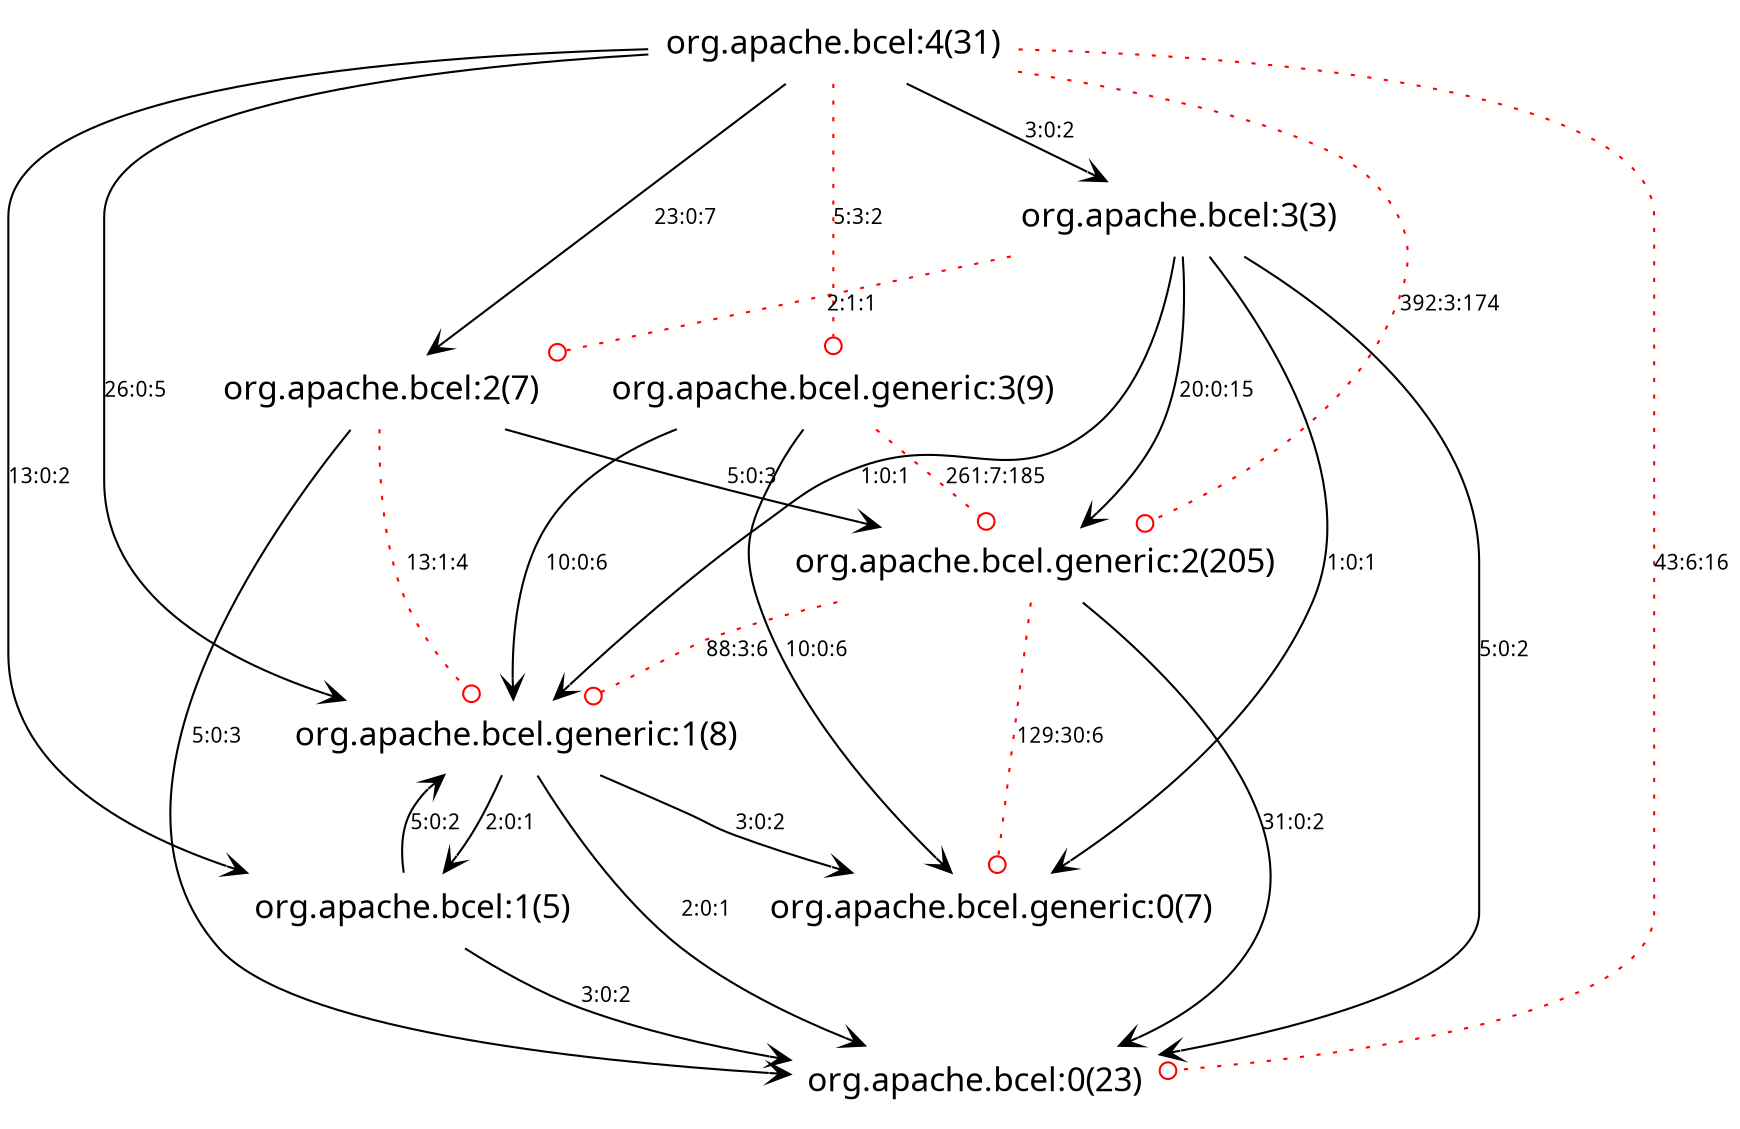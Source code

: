 digraph generic_2_org_apache_bcel { 
 node [shape=plaintext, fontname=Skia, fontsize=16] 
edge [fontname=Skia, fontsize = 10];
8[ label="org.apache.bcel.generic:0(7)"];
7[ label="org.apache.bcel:1(5)"];
6[ label="org.apache.bcel.generic:1(8)"];
5[ label="org.apache.bcel:2(7)"];
4[ label="org.apache.bcel:4(31)"];
3[ label="org.apache.bcel.generic:2(205)"];
2[ label="org.apache.bcel:3(3)"];
1[ label="org.apache.bcel:0(23)"];
0[ label="org.apache.bcel.generic:3(9)"];
0->3[color="red",  arrowhead="odot", style="dotted", label = "261:7:185"];
0->8[color="black", arrowhead="vee", label = "10:0:6"];
0->6[color="black", arrowhead="vee", label = "10:0:6"];
2->5[color="red",  arrowhead="odot", style="dotted", label = "2:1:1"];
2->3[color="black", arrowhead="vee", label = "20:0:15"];
2->1[color="black", arrowhead="vee", label = "5:0:2"];
2->8[color="black", arrowhead="vee", label = "1:0:1"];
2->6[color="black", arrowhead="vee", label = "1:0:1"];
3->8[color="red",  arrowhead="odot", style="dotted", label = "129:30:6"];
3->1[color="black", arrowhead="vee", label = "31:0:2"];
3->6[color="red",  arrowhead="odot", style="dotted", label = "88:3:6"];
4->1[color="red",  arrowhead="odot", style="dotted", label = "43:6:16"];
4->5[color="black", arrowhead="vee", label = "23:0:7"];
4->3[color="red",  arrowhead="odot", style="dotted", label = "392:3:174"];
4->6[color="black", arrowhead="vee", label = "26:0:5"];
4->7[color="black", arrowhead="vee", label = "13:0:2"];
4->0[color="red",  arrowhead="odot", style="dotted", label = "5:3:2"];
4->2[color="black", arrowhead="vee", label = "3:0:2"];
5->6[color="red",  arrowhead="odot", style="dotted", label = "13:1:4"];
5->1[color="black", arrowhead="vee", label = "5:0:3"];
5->3[color="black", arrowhead="vee", label = "5:0:3"];
6->8[color="black", arrowhead="vee", label = "3:0:2"];
6->7[color="black", arrowhead="vee", label = "2:0:1"];
6->1[color="black", arrowhead="vee", label = "2:0:1"];
7->6[color="black", arrowhead="vee", label = "5:0:2"];
7->1[color="black", arrowhead="vee", label = "3:0:2"]
}